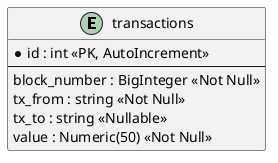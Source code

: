 @startuml
entity "transactions" {
    * id : int <<PK, AutoIncrement>>
    --
    block_number : BigInteger <<Not Null>>
    tx_from : string <<Not Null>>
    tx_to : string <<Nullable>>
    value : Numeric(50) <<Not Null>>
}

@enduml
